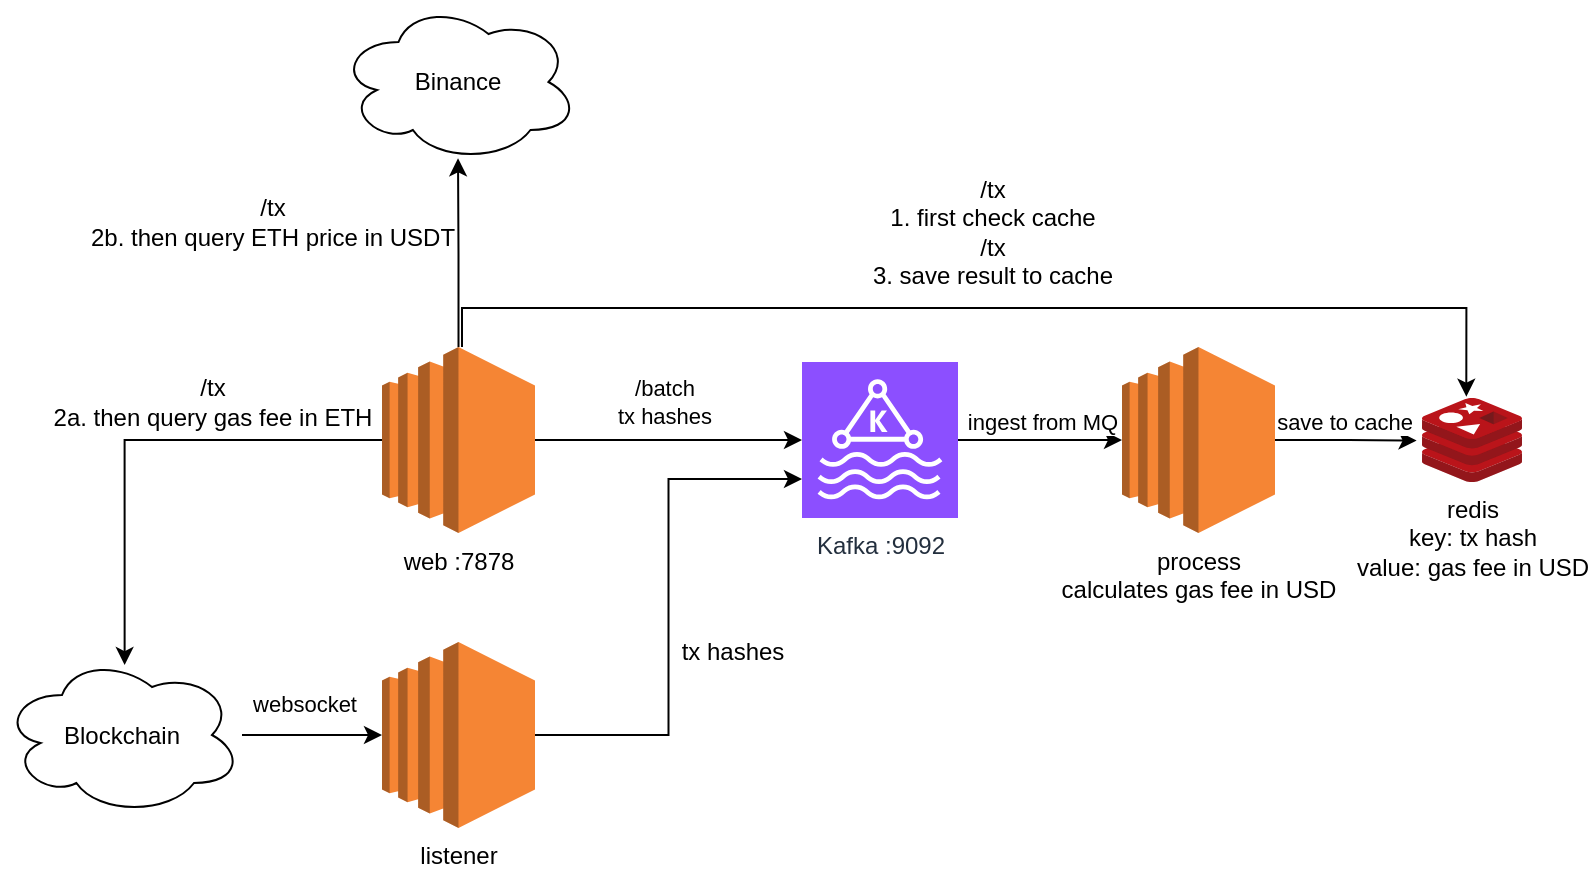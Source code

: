 <mxfile version="24.7.16">
  <diagram name="Page-1" id="QnEdKjKzNl2X6WufeY3l">
    <mxGraphModel dx="1962" dy="666" grid="1" gridSize="10" guides="1" tooltips="1" connect="1" arrows="1" fold="1" page="1" pageScale="1" pageWidth="827" pageHeight="1169" math="0" shadow="0">
      <root>
        <mxCell id="0" />
        <mxCell id="1" parent="0" />
        <mxCell id="8jvvT61suVUNRhjn4IaP-24" style="edgeStyle=orthogonalEdgeStyle;rounded=0;orthogonalLoop=1;jettySize=auto;html=1;" edge="1" parent="1" source="8jvvT61suVUNRhjn4IaP-1" target="8jvvT61suVUNRhjn4IaP-23">
          <mxGeometry relative="1" as="geometry" />
        </mxCell>
        <mxCell id="8jvvT61suVUNRhjn4IaP-35" value="ingest from MQ" style="edgeLabel;html=1;align=center;verticalAlign=middle;resizable=0;points=[];" vertex="1" connectable="0" parent="8jvvT61suVUNRhjn4IaP-24">
          <mxGeometry x="-0.329" y="2" relative="1" as="geometry">
            <mxPoint x="14" y="-7" as="offset" />
          </mxGeometry>
        </mxCell>
        <mxCell id="8jvvT61suVUNRhjn4IaP-1" value="Kafka :9092" style="sketch=0;points=[[0,0,0],[0.25,0,0],[0.5,0,0],[0.75,0,0],[1,0,0],[0,1,0],[0.25,1,0],[0.5,1,0],[0.75,1,0],[1,1,0],[0,0.25,0],[0,0.5,0],[0,0.75,0],[1,0.25,0],[1,0.5,0],[1,0.75,0]];outlineConnect=0;fontColor=#232F3E;fillColor=#8C4FFF;strokeColor=#ffffff;dashed=0;verticalLabelPosition=bottom;verticalAlign=top;align=center;html=1;fontSize=12;fontStyle=0;aspect=fixed;shape=mxgraph.aws4.resourceIcon;resIcon=mxgraph.aws4.managed_streaming_for_kafka;" vertex="1" parent="1">
          <mxGeometry x="370" y="370" width="78" height="78" as="geometry" />
        </mxCell>
        <mxCell id="8jvvT61suVUNRhjn4IaP-8" value="" style="edgeStyle=orthogonalEdgeStyle;rounded=0;orthogonalLoop=1;jettySize=auto;html=1;entryX=0;entryY=0.5;entryDx=0;entryDy=0;entryPerimeter=0;" edge="1" parent="1" source="8jvvT61suVUNRhjn4IaP-3" target="8jvvT61suVUNRhjn4IaP-1">
          <mxGeometry relative="1" as="geometry">
            <mxPoint x="360" y="410" as="targetPoint" />
          </mxGeometry>
        </mxCell>
        <mxCell id="8jvvT61suVUNRhjn4IaP-18" value="/batch&lt;div&gt;tx hashes&lt;/div&gt;" style="edgeLabel;html=1;align=center;verticalAlign=middle;resizable=0;points=[];" vertex="1" connectable="0" parent="8jvvT61suVUNRhjn4IaP-8">
          <mxGeometry x="-0.175" y="-2" relative="1" as="geometry">
            <mxPoint x="9" y="-21" as="offset" />
          </mxGeometry>
        </mxCell>
        <mxCell id="8jvvT61suVUNRhjn4IaP-3" value="web :7878" style="outlineConnect=0;dashed=0;verticalLabelPosition=bottom;verticalAlign=top;align=center;html=1;shape=mxgraph.aws3.ec2;fillColor=#F58534;gradientColor=none;" vertex="1" parent="1">
          <mxGeometry x="160" y="362.5" width="76.5" height="93" as="geometry" />
        </mxCell>
        <mxCell id="8jvvT61suVUNRhjn4IaP-12" value="listener" style="outlineConnect=0;dashed=0;verticalLabelPosition=bottom;verticalAlign=top;align=center;html=1;shape=mxgraph.aws3.ec2;fillColor=#F58534;gradientColor=none;" vertex="1" parent="1">
          <mxGeometry x="160" y="510" width="76.5" height="93" as="geometry" />
        </mxCell>
        <mxCell id="8jvvT61suVUNRhjn4IaP-15" style="edgeStyle=orthogonalEdgeStyle;rounded=0;orthogonalLoop=1;jettySize=auto;html=1;" edge="1" parent="1" source="8jvvT61suVUNRhjn4IaP-13" target="8jvvT61suVUNRhjn4IaP-12">
          <mxGeometry relative="1" as="geometry" />
        </mxCell>
        <mxCell id="8jvvT61suVUNRhjn4IaP-16" value="websocket" style="edgeLabel;html=1;align=center;verticalAlign=middle;resizable=0;points=[];" vertex="1" connectable="0" parent="8jvvT61suVUNRhjn4IaP-15">
          <mxGeometry x="-0.122" relative="1" as="geometry">
            <mxPoint y="-16" as="offset" />
          </mxGeometry>
        </mxCell>
        <mxCell id="8jvvT61suVUNRhjn4IaP-13" value="Blockchain" style="ellipse;shape=cloud;whiteSpace=wrap;html=1;" vertex="1" parent="1">
          <mxGeometry x="-30" y="516.5" width="120" height="80" as="geometry" />
        </mxCell>
        <mxCell id="8jvvT61suVUNRhjn4IaP-17" style="edgeStyle=orthogonalEdgeStyle;rounded=0;orthogonalLoop=1;jettySize=auto;html=1;exitX=1;exitY=0.5;exitDx=0;exitDy=0;exitPerimeter=0;entryX=0;entryY=0.75;entryDx=0;entryDy=0;entryPerimeter=0;" edge="1" parent="1" source="8jvvT61suVUNRhjn4IaP-12" target="8jvvT61suVUNRhjn4IaP-1">
          <mxGeometry relative="1" as="geometry" />
        </mxCell>
        <mxCell id="8jvvT61suVUNRhjn4IaP-22" value="tx hashes" style="text;html=1;align=center;verticalAlign=middle;resizable=0;points=[];autosize=1;strokeColor=none;fillColor=none;" vertex="1" parent="1">
          <mxGeometry x="300" y="500" width="70" height="30" as="geometry" />
        </mxCell>
        <mxCell id="8jvvT61suVUNRhjn4IaP-23" value="process&lt;div&gt;calculates gas fee in USD&lt;/div&gt;" style="outlineConnect=0;dashed=0;verticalLabelPosition=bottom;verticalAlign=top;align=center;html=1;shape=mxgraph.aws3.ec2;fillColor=#F58534;gradientColor=none;" vertex="1" parent="1">
          <mxGeometry x="530" y="362.5" width="76.5" height="93" as="geometry" />
        </mxCell>
        <mxCell id="8jvvT61suVUNRhjn4IaP-25" value="redis&lt;div&gt;key: tx hash&lt;/div&gt;&lt;div&gt;value: gas fee in USD&lt;/div&gt;" style="image;sketch=0;aspect=fixed;html=1;points=[];align=center;fontSize=12;image=img/lib/mscae/Cache_Redis_Product.svg;" vertex="1" parent="1">
          <mxGeometry x="680" y="388" width="50" height="42" as="geometry" />
        </mxCell>
        <mxCell id="8jvvT61suVUNRhjn4IaP-26" style="edgeStyle=orthogonalEdgeStyle;rounded=0;orthogonalLoop=1;jettySize=auto;html=1;entryX=-0.054;entryY=0.507;entryDx=0;entryDy=0;entryPerimeter=0;" edge="1" parent="1" source="8jvvT61suVUNRhjn4IaP-23" target="8jvvT61suVUNRhjn4IaP-25">
          <mxGeometry relative="1" as="geometry" />
        </mxCell>
        <mxCell id="8jvvT61suVUNRhjn4IaP-36" value="save to cache" style="edgeLabel;html=1;align=center;verticalAlign=middle;resizable=0;points=[];" vertex="1" connectable="0" parent="8jvvT61suVUNRhjn4IaP-26">
          <mxGeometry x="-0.372" y="3" relative="1" as="geometry">
            <mxPoint x="12" y="-6" as="offset" />
          </mxGeometry>
        </mxCell>
        <mxCell id="8jvvT61suVUNRhjn4IaP-28" style="edgeStyle=orthogonalEdgeStyle;rounded=0;orthogonalLoop=1;jettySize=auto;html=1;entryX=0.443;entryY=-0.016;entryDx=0;entryDy=0;entryPerimeter=0;" edge="1" parent="1" source="8jvvT61suVUNRhjn4IaP-3" target="8jvvT61suVUNRhjn4IaP-25">
          <mxGeometry relative="1" as="geometry">
            <Array as="points">
              <mxPoint x="200" y="343" />
              <mxPoint x="702" y="343" />
            </Array>
          </mxGeometry>
        </mxCell>
        <mxCell id="8jvvT61suVUNRhjn4IaP-29" value="/tx&lt;div&gt;1. first check cache&lt;/div&gt;&lt;div&gt;/tx&lt;/div&gt;&lt;div&gt;3. save result to cache&lt;/div&gt;" style="text;html=1;align=center;verticalAlign=middle;resizable=0;points=[];autosize=1;strokeColor=none;fillColor=none;" vertex="1" parent="1">
          <mxGeometry x="400" y="270" width="130" height="70" as="geometry" />
        </mxCell>
        <mxCell id="8jvvT61suVUNRhjn4IaP-30" style="edgeStyle=orthogonalEdgeStyle;rounded=0;orthogonalLoop=1;jettySize=auto;html=1;entryX=0.511;entryY=0.063;entryDx=0;entryDy=0;entryPerimeter=0;" edge="1" parent="1" source="8jvvT61suVUNRhjn4IaP-3" target="8jvvT61suVUNRhjn4IaP-13">
          <mxGeometry relative="1" as="geometry" />
        </mxCell>
        <mxCell id="8jvvT61suVUNRhjn4IaP-31" value="/tx&lt;div&gt;2a. then query gas fee in ETH&lt;/div&gt;" style="text;html=1;align=center;verticalAlign=middle;resizable=0;points=[];autosize=1;strokeColor=none;fillColor=none;" vertex="1" parent="1">
          <mxGeometry x="-10" y="370" width="170" height="40" as="geometry" />
        </mxCell>
        <mxCell id="8jvvT61suVUNRhjn4IaP-32" value="Binance" style="ellipse;shape=cloud;whiteSpace=wrap;html=1;" vertex="1" parent="1">
          <mxGeometry x="138.25" y="190" width="120" height="80" as="geometry" />
        </mxCell>
        <mxCell id="8jvvT61suVUNRhjn4IaP-33" style="edgeStyle=orthogonalEdgeStyle;rounded=0;orthogonalLoop=1;jettySize=auto;html=1;entryX=0.498;entryY=0.977;entryDx=0;entryDy=0;entryPerimeter=0;" edge="1" parent="1" source="8jvvT61suVUNRhjn4IaP-3" target="8jvvT61suVUNRhjn4IaP-32">
          <mxGeometry relative="1" as="geometry" />
        </mxCell>
        <mxCell id="8jvvT61suVUNRhjn4IaP-34" value="/tx&lt;div&gt;2b. then query ETH price in USDT&lt;/div&gt;" style="text;html=1;align=center;verticalAlign=middle;resizable=0;points=[];autosize=1;strokeColor=none;fillColor=none;" vertex="1" parent="1">
          <mxGeometry x="10" y="280" width="190" height="40" as="geometry" />
        </mxCell>
      </root>
    </mxGraphModel>
  </diagram>
</mxfile>
